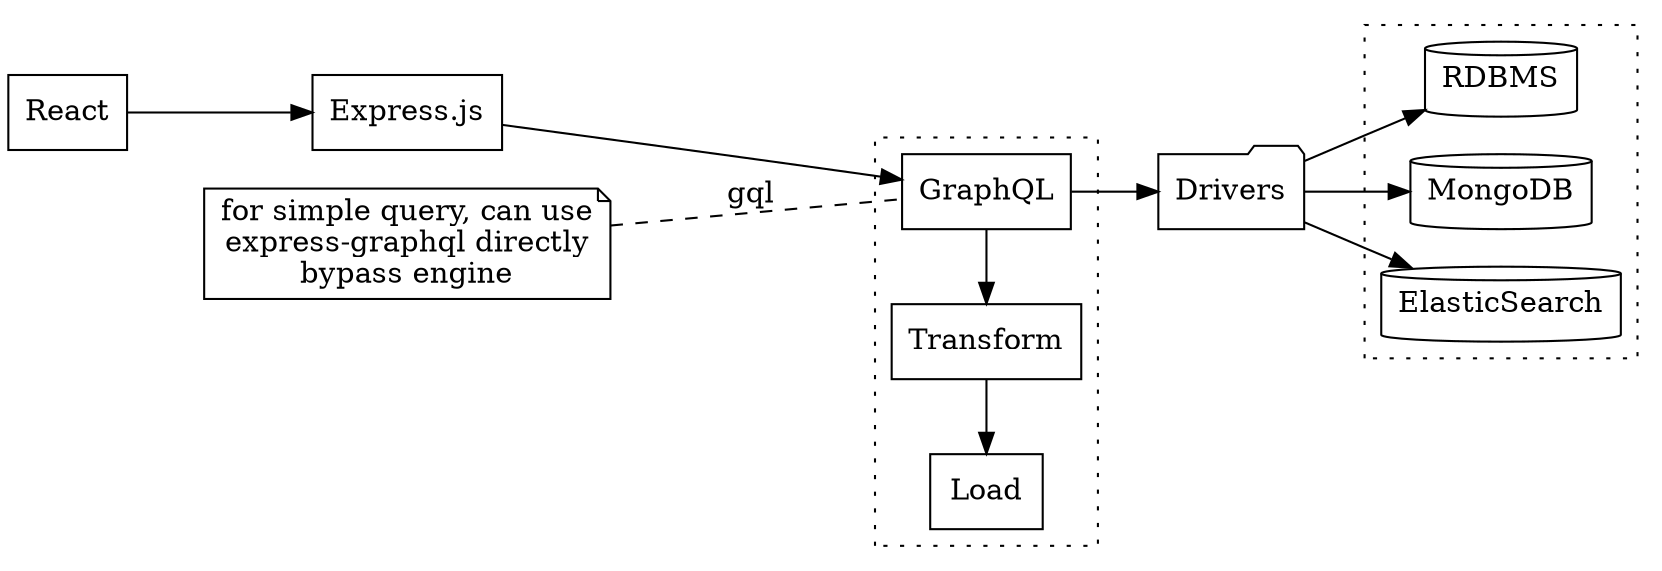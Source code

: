 digraph engine_graphql_server_library {
  rankdir=LR

  subgraph cluster0 {
    style=dotted
    graphQL [shape=box label="GraphQL"]
    transform [shape=box label="Transform"]
    load [shape=box label="Load"]
  }

  subgraph cluster1 {
    style=dotted
    rdbms [shape=cylinder label="RDBMS"]
    mongodb [shape=cylinder label="MongoDB"]
    elastic [shape=cylinder label="ElasticSearch"]
  }

  react [shape=box label="React"]
  expressjs [shape=box label="Express.js"]

  drivers [shape=folder label="Drivers"]

  simpleQuery [shape=note label="for simple query, can use\nexpress-graphql directly\nbypass engine"]

  react -> expressjs
  expressjs -> graphQL
  graphQL -> transform [constraint=false]
  transform -> load [constraint=false]
  graphQL -> drivers
  drivers -> rdbms
  drivers -> mongodb
  drivers -> elastic
  simpleQuery -> graphQL [style=dashed dir=both arrowtail="none" arrowhead="none" label="gql" minlen=3]
  { rank="same"; simpleQuery; expressjs; }
}